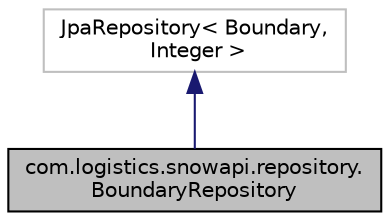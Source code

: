 digraph "com.logistics.snowapi.repository.BoundaryRepository"
{
 // LATEX_PDF_SIZE
  edge [fontname="Helvetica",fontsize="10",labelfontname="Helvetica",labelfontsize="10"];
  node [fontname="Helvetica",fontsize="10",shape=record];
  Node1 [label="com.logistics.snowapi.repository.\lBoundaryRepository",height=0.2,width=0.4,color="black", fillcolor="grey75", style="filled", fontcolor="black",tooltip=" "];
  Node2 -> Node1 [dir="back",color="midnightblue",fontsize="10",style="solid",fontname="Helvetica"];
  Node2 [label="JpaRepository\< Boundary,\l Integer \>",height=0.2,width=0.4,color="grey75", fillcolor="white", style="filled",tooltip=" "];
}
